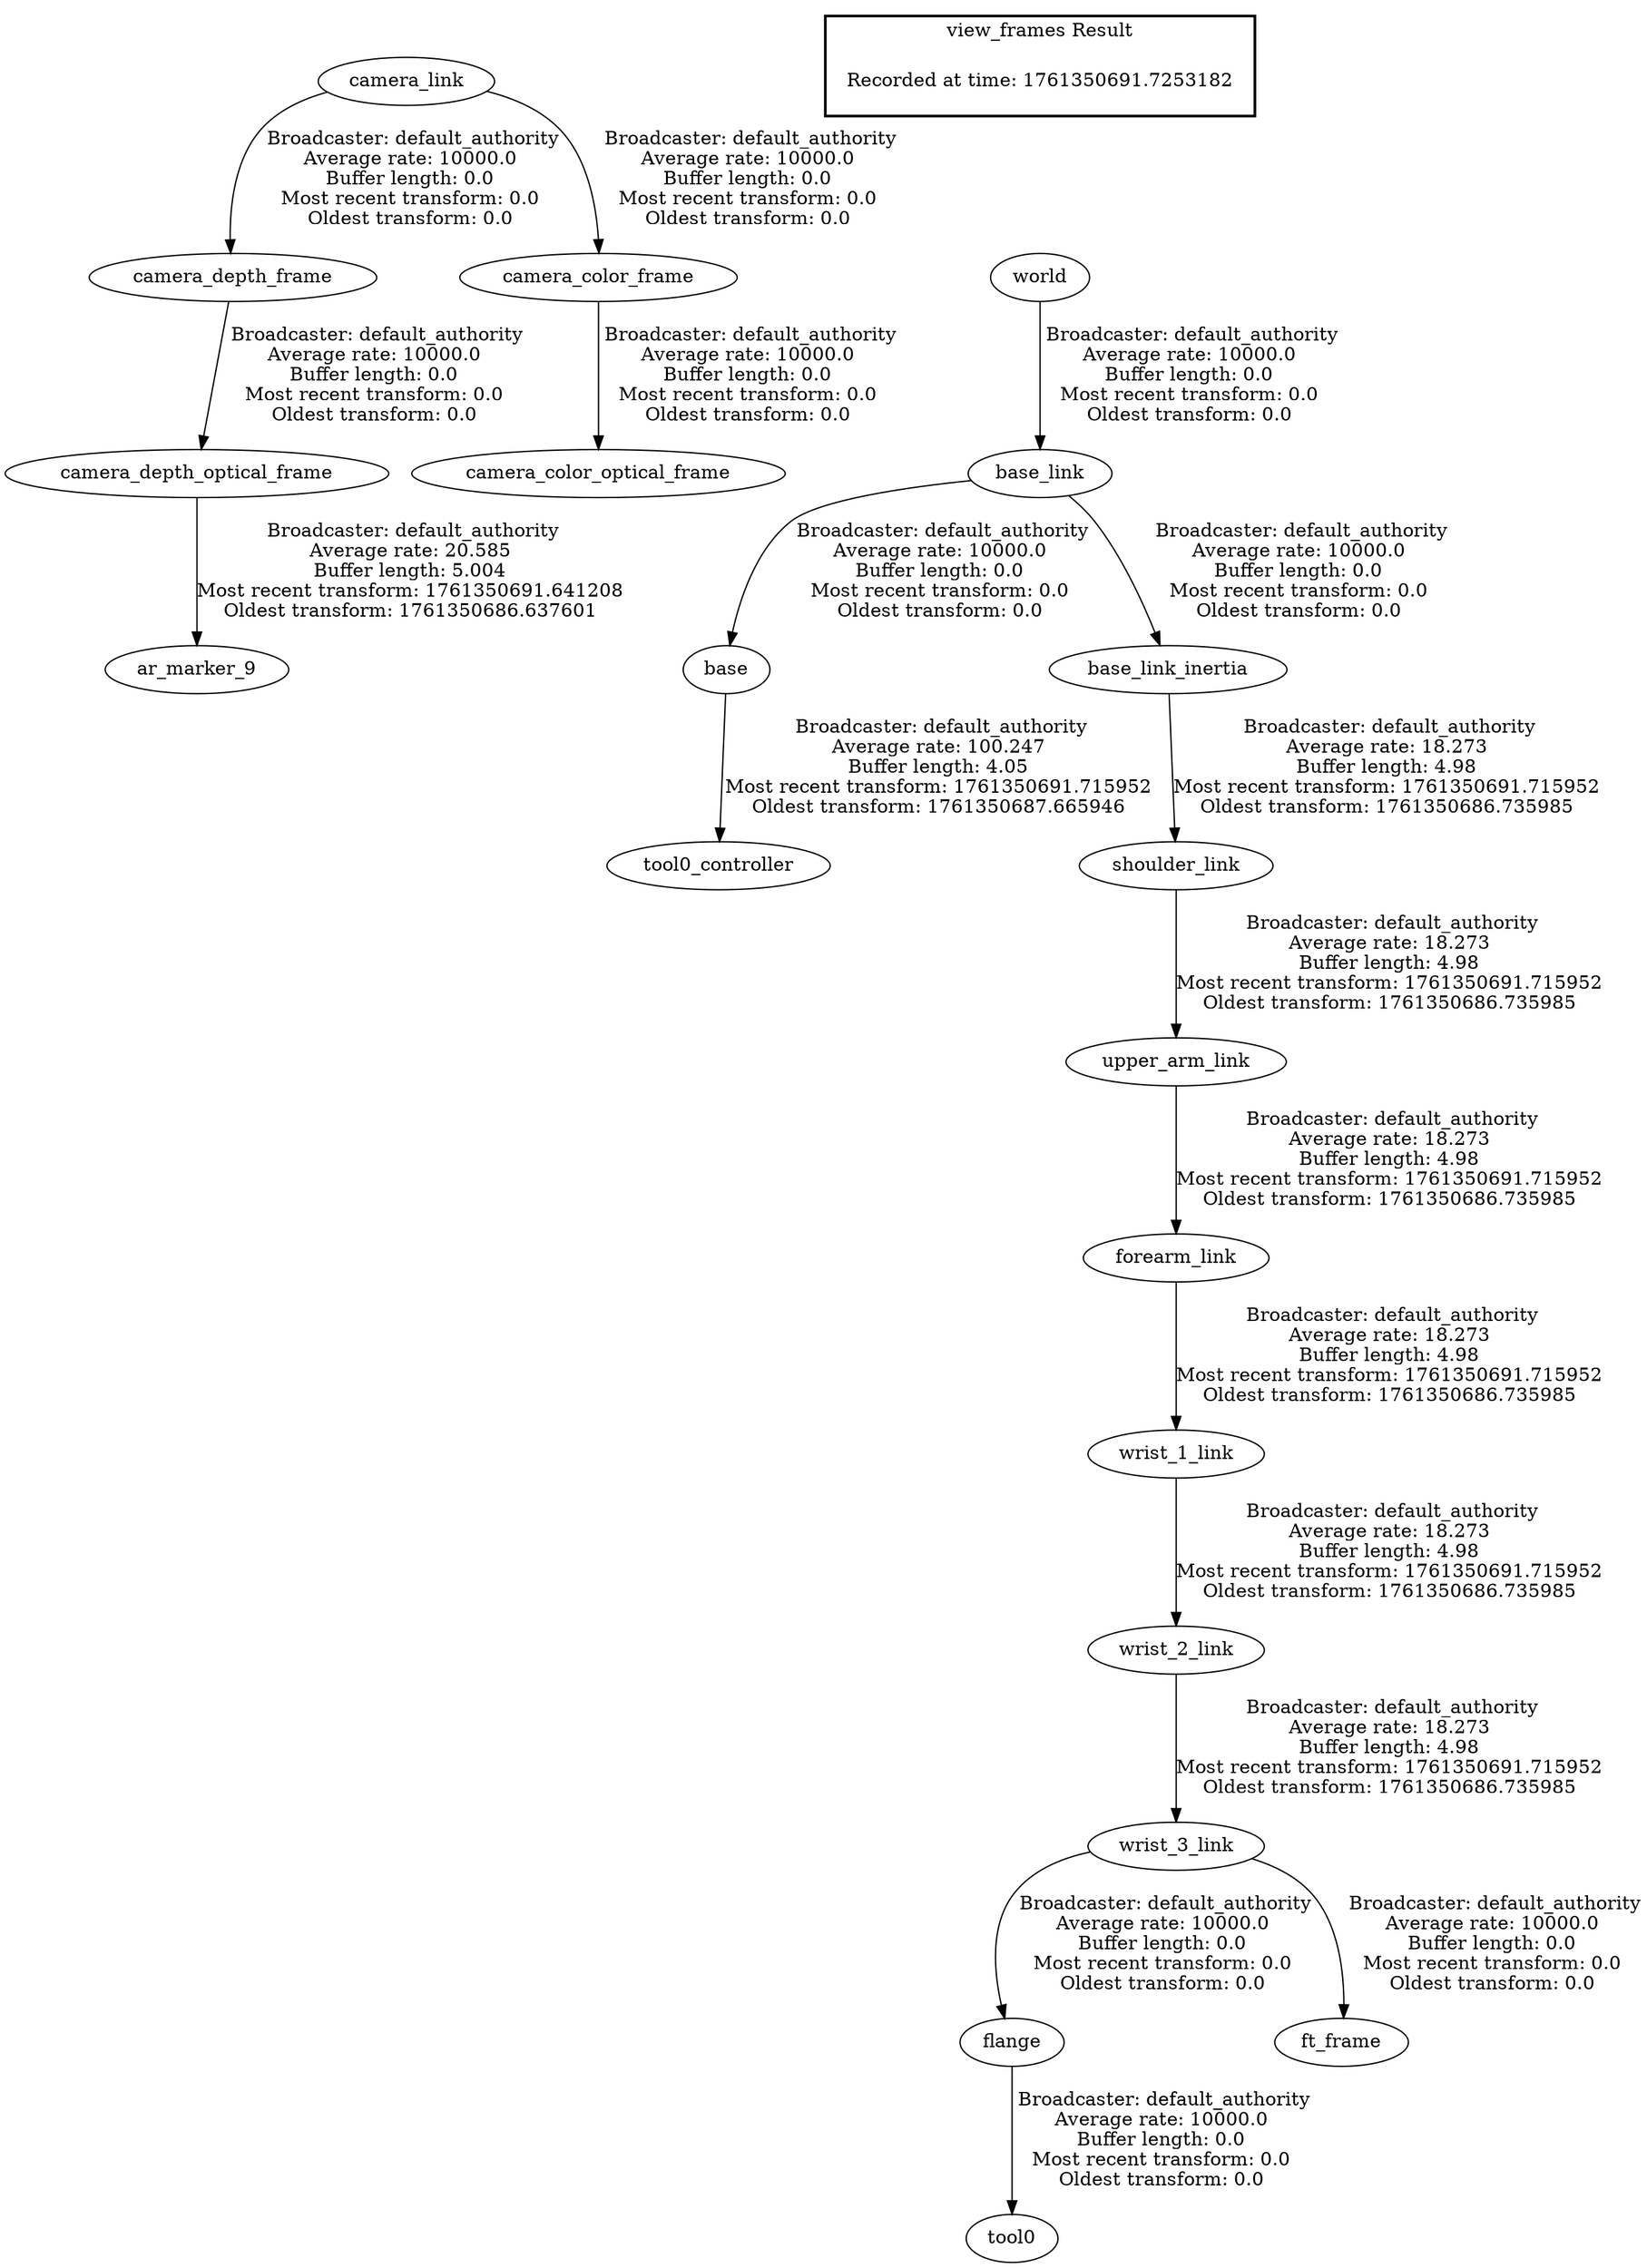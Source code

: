 digraph G {
"camera_depth_optical_frame" -> "ar_marker_9"[label=" Broadcaster: default_authority\nAverage rate: 20.585\nBuffer length: 5.004\nMost recent transform: 1761350691.641208\nOldest transform: 1761350686.637601\n"];
"camera_depth_frame" -> "camera_depth_optical_frame"[label=" Broadcaster: default_authority\nAverage rate: 10000.0\nBuffer length: 0.0\nMost recent transform: 0.0\nOldest transform: 0.0\n"];
"camera_link" -> "camera_depth_frame"[label=" Broadcaster: default_authority\nAverage rate: 10000.0\nBuffer length: 0.0\nMost recent transform: 0.0\nOldest transform: 0.0\n"];
"camera_link" -> "camera_color_frame"[label=" Broadcaster: default_authority\nAverage rate: 10000.0\nBuffer length: 0.0\nMost recent transform: 0.0\nOldest transform: 0.0\n"];
"camera_color_frame" -> "camera_color_optical_frame"[label=" Broadcaster: default_authority\nAverage rate: 10000.0\nBuffer length: 0.0\nMost recent transform: 0.0\nOldest transform: 0.0\n"];
"world" -> "base_link"[label=" Broadcaster: default_authority\nAverage rate: 10000.0\nBuffer length: 0.0\nMost recent transform: 0.0\nOldest transform: 0.0\n"];
"base_link" -> "base"[label=" Broadcaster: default_authority\nAverage rate: 10000.0\nBuffer length: 0.0\nMost recent transform: 0.0\nOldest transform: 0.0\n"];
"base_link" -> "base_link_inertia"[label=" Broadcaster: default_authority\nAverage rate: 10000.0\nBuffer length: 0.0\nMost recent transform: 0.0\nOldest transform: 0.0\n"];
"flange" -> "tool0"[label=" Broadcaster: default_authority\nAverage rate: 10000.0\nBuffer length: 0.0\nMost recent transform: 0.0\nOldest transform: 0.0\n"];
"wrist_3_link" -> "flange"[label=" Broadcaster: default_authority\nAverage rate: 10000.0\nBuffer length: 0.0\nMost recent transform: 0.0\nOldest transform: 0.0\n"];
"wrist_2_link" -> "wrist_3_link"[label=" Broadcaster: default_authority\nAverage rate: 18.273\nBuffer length: 4.98\nMost recent transform: 1761350691.715952\nOldest transform: 1761350686.735985\n"];
"wrist_3_link" -> "ft_frame"[label=" Broadcaster: default_authority\nAverage rate: 10000.0\nBuffer length: 0.0\nMost recent transform: 0.0\nOldest transform: 0.0\n"];
"upper_arm_link" -> "forearm_link"[label=" Broadcaster: default_authority\nAverage rate: 18.273\nBuffer length: 4.98\nMost recent transform: 1761350691.715952\nOldest transform: 1761350686.735985\n"];
"shoulder_link" -> "upper_arm_link"[label=" Broadcaster: default_authority\nAverage rate: 18.273\nBuffer length: 4.98\nMost recent transform: 1761350691.715952\nOldest transform: 1761350686.735985\n"];
"base_link_inertia" -> "shoulder_link"[label=" Broadcaster: default_authority\nAverage rate: 18.273\nBuffer length: 4.98\nMost recent transform: 1761350691.715952\nOldest transform: 1761350686.735985\n"];
"forearm_link" -> "wrist_1_link"[label=" Broadcaster: default_authority\nAverage rate: 18.273\nBuffer length: 4.98\nMost recent transform: 1761350691.715952\nOldest transform: 1761350686.735985\n"];
"wrist_1_link" -> "wrist_2_link"[label=" Broadcaster: default_authority\nAverage rate: 18.273\nBuffer length: 4.98\nMost recent transform: 1761350691.715952\nOldest transform: 1761350686.735985\n"];
"base" -> "tool0_controller"[label=" Broadcaster: default_authority\nAverage rate: 100.247\nBuffer length: 4.05\nMost recent transform: 1761350691.715952\nOldest transform: 1761350687.665946\n"];
edge [style=invis];
 subgraph cluster_legend { style=bold; color=black; label ="view_frames Result";
"Recorded at time: 1761350691.7253182"[ shape=plaintext ] ;
}->"world";
}